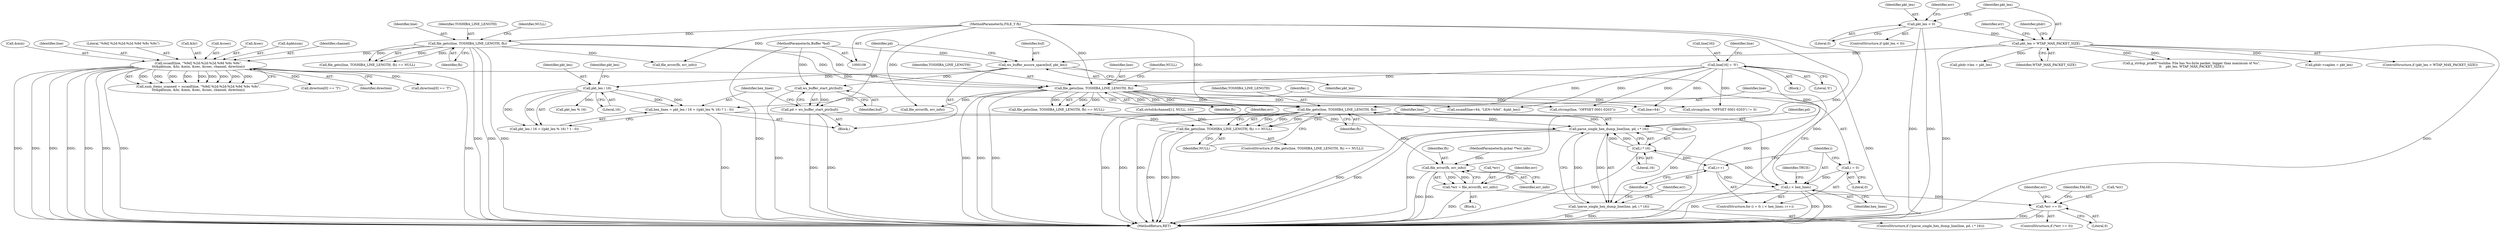 digraph "0_wireshark_3270dfac43da861c714df76513456b46765ff47f@API" {
"1000446" [label="(Call,file_gets(line, TOSHIBA_LINE_LENGTH, fh))"];
"1000222" [label="(Call,line[16] = '\0')"];
"1000472" [label="(Call,parse_single_hex_dump_line(line, pd, i * 16))"];
"1000446" [label="(Call,file_gets(line, TOSHIBA_LINE_LENGTH, fh))"];
"1000198" [label="(Call,file_gets(line, TOSHIBA_LINE_LENGTH, fh))"];
"1000163" [label="(Call,sscanf(line, \"%9d] %2d:%2d:%2d.%9d %9s %9s\",\n\t\t\t&pktnum, &hr, &min, &sec, &csec, channel, direction))"];
"1000137" [label="(Call,file_gets(line, TOSHIBA_LINE_LENGTH, fh))"];
"1000109" [label="(MethodParameterIn,FILE_T fh)"];
"1000418" [label="(Call,pd = ws_buffer_start_ptr(buf))"];
"1000420" [label="(Call,ws_buffer_start_ptr(buf))"];
"1000415" [label="(Call,ws_buffer_assure_space(buf, pkt_len))"];
"1000111" [label="(MethodParameterIn,Buffer *buf)"];
"1000274" [label="(Call,pkt_len > WTAP_MAX_PACKET_SIZE)"];
"1000258" [label="(Call,pkt_len < 0)"];
"1000475" [label="(Call,i * 16)"];
"1000438" [label="(Call,i < hex_lines)"];
"1000441" [label="(Call,i++)"];
"1000435" [label="(Call,i = 0)"];
"1000422" [label="(Call,hex_lines = pkt_len / 16 + ((pkt_len % 16) ? 1 : 0))"];
"1000425" [label="(Call,pkt_len / 16)"];
"1000445" [label="(Call,file_gets(line, TOSHIBA_LINE_LENGTH, fh) == NULL)"];
"1000455" [label="(Call,file_error(fh, err_info))"];
"1000452" [label="(Call,*err = file_error(fh, err_info))"];
"1000459" [label="(Call,*err == 0)"];
"1000471" [label="(Call,!parse_single_hex_dump_line(line, pd, i * 16))"];
"1000354" [label="(Call,direction[0] == 'T')"];
"1000195" [label="(Block,)"];
"1000228" [label="(Call,strcmp(line, \"OFFSET 0001-0203\"))"];
"1000449" [label="(Identifier,fh)"];
"1000140" [label="(Identifier,fh)"];
"1000452" [label="(Call,*err = file_error(fh, err_info))"];
"1000235" [label="(Call,line+64)"];
"1000462" [label="(Literal,0)"];
"1000472" [label="(Call,parse_single_hex_dump_line(line, pd, i * 16))"];
"1000456" [label="(Identifier,fh)"];
"1000447" [label="(Identifier,line)"];
"1000177" [label="(Identifier,direction)"];
"1000258" [label="(Call,pkt_len < 0)"];
"1000422" [label="(Call,hex_lines = pkt_len / 16 + ((pkt_len % 16) ? 1 : 0))"];
"1000257" [label="(ControlStructure,if (pkt_len < 0))"];
"1000111" [label="(MethodParameterIn,Buffer *buf)"];
"1000471" [label="(Call,!parse_single_hex_dump_line(line, pd, i * 16))"];
"1000439" [label="(Identifier,i)"];
"1000280" [label="(Identifier,err)"];
"1000458" [label="(ControlStructure,if (*err == 0))"];
"1000198" [label="(Call,file_gets(line, TOSHIBA_LINE_LENGTH, fh))"];
"1000276" [label="(Identifier,WTAP_MAX_PACKET_SIZE)"];
"1000427" [label="(Literal,16)"];
"1000114" [label="(Block,)"];
"1000166" [label="(Call,&pktnum)"];
"1000455" [label="(Call,file_error(fh, err_info))"];
"1000477" [label="(Literal,16)"];
"1000424" [label="(Call,pkt_len / 16 + ((pkt_len % 16) ? 1 : 0))"];
"1000226" [label="(Literal,'\0')"];
"1000259" [label="(Identifier,pkt_len)"];
"1000141" [label="(Identifier,NULL)"];
"1000445" [label="(Call,file_gets(line, TOSHIBA_LINE_LENGTH, fh) == NULL)"];
"1000417" [label="(Identifier,pkt_len)"];
"1000163" [label="(Call,sscanf(line, \"%9d] %2d:%2d:%2d.%9d %9s %9s\",\n\t\t\t&pktnum, &hr, &min, &sec, &csec, channel, direction))"];
"1000176" [label="(Identifier,channel)"];
"1000491" [label="(Identifier,TRUE)"];
"1000469" [label="(Identifier,FALSE)"];
"1000275" [label="(Identifier,pkt_len)"];
"1000222" [label="(Call,line[16] = '\0')"];
"1000415" [label="(Call,ws_buffer_assure_space(buf, pkt_len))"];
"1000475" [label="(Call,i * 16)"];
"1000229" [label="(Identifier,line)"];
"1000260" [label="(Literal,0)"];
"1000274" [label="(Call,pkt_len > WTAP_MAX_PACKET_SIZE)"];
"1000442" [label="(Identifier,i)"];
"1000470" [label="(ControlStructure,if (!parse_single_hex_dump_line(line, pd, i * 16)))"];
"1000450" [label="(Identifier,NULL)"];
"1000473" [label="(Identifier,line)"];
"1000207" [label="(Call,file_error(fh, err_info))"];
"1000199" [label="(Identifier,line)"];
"1000137" [label="(Call,file_gets(line, TOSHIBA_LINE_LENGTH, fh))"];
"1000285" [label="(Call,g_strdup_printf(\"toshiba: File has %u-byte packet, bigger than maximum of %u\",\n\t\t    pkt_len, WTAP_MAX_PACKET_SIZE))"];
"1000234" [label="(Call,sscanf(line+64, \"LEN=%9d\", &pkt_len))"];
"1000430" [label="(Identifier,pkt_len)"];
"1000474" [label="(Identifier,pd)"];
"1000460" [label="(Call,*err)"];
"1000459" [label="(Call,*err == 0)"];
"1000416" [label="(Identifier,buf)"];
"1000426" [label="(Identifier,pkt_len)"];
"1000327" [label="(Call,phdr->caplen = pkt_len)"];
"1000438" [label="(Call,i < hex_lines)"];
"1000138" [label="(Identifier,line)"];
"1000457" [label="(Identifier,err_info)"];
"1000387" [label="(Call,direction[0] == 'T')"];
"1000170" [label="(Call,&min)"];
"1000466" [label="(Identifier,err)"];
"1000223" [label="(Call,line[16])"];
"1000113" [label="(MethodParameterIn,gchar **err_info)"];
"1000421" [label="(Identifier,buf)"];
"1000164" [label="(Identifier,line)"];
"1000165" [label="(Literal,\"%9d] %2d:%2d:%2d.%9d %9s %9s\")"];
"1000202" [label="(Identifier,NULL)"];
"1000197" [label="(Call,file_gets(line, TOSHIBA_LINE_LENGTH, fh) == NULL)"];
"1000425" [label="(Call,pkt_len / 16)"];
"1000492" [label="(MethodReturn,RET)"];
"1000367" [label="(Call,strtol(&channel[1], NULL, 10))"];
"1000437" [label="(Literal,0)"];
"1000146" [label="(Call,file_error(fh, err_info))"];
"1000454" [label="(Identifier,err)"];
"1000451" [label="(Block,)"];
"1000476" [label="(Identifier,i)"];
"1000109" [label="(MethodParameterIn,FILE_T fh)"];
"1000446" [label="(Call,file_gets(line, TOSHIBA_LINE_LENGTH, fh))"];
"1000200" [label="(Identifier,TOSHIBA_LINE_LENGTH)"];
"1000168" [label="(Call,&hr)"];
"1000273" [label="(ControlStructure,if (pkt_len > WTAP_MAX_PACKET_SIZE))"];
"1000227" [label="(Call,strcmp(line, \"OFFSET 0001-0203\") != 0)"];
"1000436" [label="(Identifier,i)"];
"1000136" [label="(Call,file_gets(line, TOSHIBA_LINE_LENGTH, fh) == NULL)"];
"1000161" [label="(Call,num_items_scanned = sscanf(line, \"%9d] %2d:%2d:%2d.%9d %9s %9s\",\n\t\t\t&pktnum, &hr, &min, &sec, &csec, channel, direction))"];
"1000332" [label="(Call,phdr->len = pkt_len)"];
"1000440" [label="(Identifier,hex_lines)"];
"1000174" [label="(Call,&csec)"];
"1000429" [label="(Call,pkt_len % 16)"];
"1000448" [label="(Identifier,TOSHIBA_LINE_LENGTH)"];
"1000423" [label="(Identifier,hex_lines)"];
"1000201" [label="(Identifier,fh)"];
"1000139" [label="(Identifier,TOSHIBA_LINE_LENGTH)"];
"1000461" [label="(Identifier,err)"];
"1000420" [label="(Call,ws_buffer_start_ptr(buf))"];
"1000453" [label="(Call,*err)"];
"1000419" [label="(Identifier,pd)"];
"1000264" [label="(Identifier,err)"];
"1000444" [label="(ControlStructure,if (file_gets(line, TOSHIBA_LINE_LENGTH, fh) == NULL))"];
"1000434" [label="(ControlStructure,for (i = 0; i < hex_lines; i++))"];
"1000435" [label="(Call,i = 0)"];
"1000481" [label="(Identifier,err)"];
"1000418" [label="(Call,pd = ws_buffer_start_ptr(buf))"];
"1000172" [label="(Call,&sec)"];
"1000293" [label="(Identifier,phdr)"];
"1000441" [label="(Call,i++)"];
"1000446" -> "1000445"  [label="AST: "];
"1000446" -> "1000449"  [label="CFG: "];
"1000447" -> "1000446"  [label="AST: "];
"1000448" -> "1000446"  [label="AST: "];
"1000449" -> "1000446"  [label="AST: "];
"1000450" -> "1000446"  [label="CFG: "];
"1000446" -> "1000492"  [label="DDG: "];
"1000446" -> "1000492"  [label="DDG: "];
"1000446" -> "1000492"  [label="DDG: "];
"1000446" -> "1000445"  [label="DDG: "];
"1000446" -> "1000445"  [label="DDG: "];
"1000446" -> "1000445"  [label="DDG: "];
"1000222" -> "1000446"  [label="DDG: "];
"1000472" -> "1000446"  [label="DDG: "];
"1000198" -> "1000446"  [label="DDG: "];
"1000198" -> "1000446"  [label="DDG: "];
"1000198" -> "1000446"  [label="DDG: "];
"1000109" -> "1000446"  [label="DDG: "];
"1000446" -> "1000455"  [label="DDG: "];
"1000446" -> "1000472"  [label="DDG: "];
"1000222" -> "1000195"  [label="AST: "];
"1000222" -> "1000226"  [label="CFG: "];
"1000223" -> "1000222"  [label="AST: "];
"1000226" -> "1000222"  [label="AST: "];
"1000229" -> "1000222"  [label="CFG: "];
"1000222" -> "1000492"  [label="DDG: "];
"1000222" -> "1000198"  [label="DDG: "];
"1000222" -> "1000227"  [label="DDG: "];
"1000222" -> "1000228"  [label="DDG: "];
"1000222" -> "1000234"  [label="DDG: "];
"1000222" -> "1000235"  [label="DDG: "];
"1000222" -> "1000472"  [label="DDG: "];
"1000472" -> "1000471"  [label="AST: "];
"1000472" -> "1000475"  [label="CFG: "];
"1000473" -> "1000472"  [label="AST: "];
"1000474" -> "1000472"  [label="AST: "];
"1000475" -> "1000472"  [label="AST: "];
"1000471" -> "1000472"  [label="CFG: "];
"1000472" -> "1000492"  [label="DDG: "];
"1000472" -> "1000492"  [label="DDG: "];
"1000472" -> "1000492"  [label="DDG: "];
"1000472" -> "1000471"  [label="DDG: "];
"1000472" -> "1000471"  [label="DDG: "];
"1000472" -> "1000471"  [label="DDG: "];
"1000418" -> "1000472"  [label="DDG: "];
"1000475" -> "1000472"  [label="DDG: "];
"1000475" -> "1000472"  [label="DDG: "];
"1000198" -> "1000197"  [label="AST: "];
"1000198" -> "1000201"  [label="CFG: "];
"1000199" -> "1000198"  [label="AST: "];
"1000200" -> "1000198"  [label="AST: "];
"1000201" -> "1000198"  [label="AST: "];
"1000202" -> "1000198"  [label="CFG: "];
"1000198" -> "1000492"  [label="DDG: "];
"1000198" -> "1000492"  [label="DDG: "];
"1000198" -> "1000492"  [label="DDG: "];
"1000198" -> "1000197"  [label="DDG: "];
"1000198" -> "1000197"  [label="DDG: "];
"1000198" -> "1000197"  [label="DDG: "];
"1000163" -> "1000198"  [label="DDG: "];
"1000137" -> "1000198"  [label="DDG: "];
"1000137" -> "1000198"  [label="DDG: "];
"1000109" -> "1000198"  [label="DDG: "];
"1000198" -> "1000207"  [label="DDG: "];
"1000198" -> "1000227"  [label="DDG: "];
"1000198" -> "1000228"  [label="DDG: "];
"1000198" -> "1000234"  [label="DDG: "];
"1000198" -> "1000235"  [label="DDG: "];
"1000163" -> "1000161"  [label="AST: "];
"1000163" -> "1000177"  [label="CFG: "];
"1000164" -> "1000163"  [label="AST: "];
"1000165" -> "1000163"  [label="AST: "];
"1000166" -> "1000163"  [label="AST: "];
"1000168" -> "1000163"  [label="AST: "];
"1000170" -> "1000163"  [label="AST: "];
"1000172" -> "1000163"  [label="AST: "];
"1000174" -> "1000163"  [label="AST: "];
"1000176" -> "1000163"  [label="AST: "];
"1000177" -> "1000163"  [label="AST: "];
"1000161" -> "1000163"  [label="CFG: "];
"1000163" -> "1000492"  [label="DDG: "];
"1000163" -> "1000492"  [label="DDG: "];
"1000163" -> "1000492"  [label="DDG: "];
"1000163" -> "1000492"  [label="DDG: "];
"1000163" -> "1000492"  [label="DDG: "];
"1000163" -> "1000492"  [label="DDG: "];
"1000163" -> "1000492"  [label="DDG: "];
"1000163" -> "1000492"  [label="DDG: "];
"1000163" -> "1000161"  [label="DDG: "];
"1000163" -> "1000161"  [label="DDG: "];
"1000163" -> "1000161"  [label="DDG: "];
"1000163" -> "1000161"  [label="DDG: "];
"1000163" -> "1000161"  [label="DDG: "];
"1000163" -> "1000161"  [label="DDG: "];
"1000163" -> "1000161"  [label="DDG: "];
"1000163" -> "1000161"  [label="DDG: "];
"1000163" -> "1000161"  [label="DDG: "];
"1000137" -> "1000163"  [label="DDG: "];
"1000163" -> "1000354"  [label="DDG: "];
"1000163" -> "1000387"  [label="DDG: "];
"1000137" -> "1000136"  [label="AST: "];
"1000137" -> "1000140"  [label="CFG: "];
"1000138" -> "1000137"  [label="AST: "];
"1000139" -> "1000137"  [label="AST: "];
"1000140" -> "1000137"  [label="AST: "];
"1000141" -> "1000137"  [label="CFG: "];
"1000137" -> "1000492"  [label="DDG: "];
"1000137" -> "1000492"  [label="DDG: "];
"1000137" -> "1000492"  [label="DDG: "];
"1000137" -> "1000136"  [label="DDG: "];
"1000137" -> "1000136"  [label="DDG: "];
"1000137" -> "1000136"  [label="DDG: "];
"1000109" -> "1000137"  [label="DDG: "];
"1000137" -> "1000146"  [label="DDG: "];
"1000109" -> "1000108"  [label="AST: "];
"1000109" -> "1000492"  [label="DDG: "];
"1000109" -> "1000146"  [label="DDG: "];
"1000109" -> "1000207"  [label="DDG: "];
"1000109" -> "1000455"  [label="DDG: "];
"1000418" -> "1000114"  [label="AST: "];
"1000418" -> "1000420"  [label="CFG: "];
"1000419" -> "1000418"  [label="AST: "];
"1000420" -> "1000418"  [label="AST: "];
"1000423" -> "1000418"  [label="CFG: "];
"1000418" -> "1000492"  [label="DDG: "];
"1000418" -> "1000492"  [label="DDG: "];
"1000420" -> "1000418"  [label="DDG: "];
"1000420" -> "1000421"  [label="CFG: "];
"1000421" -> "1000420"  [label="AST: "];
"1000420" -> "1000492"  [label="DDG: "];
"1000415" -> "1000420"  [label="DDG: "];
"1000111" -> "1000420"  [label="DDG: "];
"1000415" -> "1000114"  [label="AST: "];
"1000415" -> "1000417"  [label="CFG: "];
"1000416" -> "1000415"  [label="AST: "];
"1000417" -> "1000415"  [label="AST: "];
"1000419" -> "1000415"  [label="CFG: "];
"1000415" -> "1000492"  [label="DDG: "];
"1000111" -> "1000415"  [label="DDG: "];
"1000274" -> "1000415"  [label="DDG: "];
"1000415" -> "1000425"  [label="DDG: "];
"1000111" -> "1000108"  [label="AST: "];
"1000111" -> "1000492"  [label="DDG: "];
"1000274" -> "1000273"  [label="AST: "];
"1000274" -> "1000276"  [label="CFG: "];
"1000275" -> "1000274"  [label="AST: "];
"1000276" -> "1000274"  [label="AST: "];
"1000280" -> "1000274"  [label="CFG: "];
"1000293" -> "1000274"  [label="CFG: "];
"1000274" -> "1000492"  [label="DDG: "];
"1000274" -> "1000492"  [label="DDG: "];
"1000258" -> "1000274"  [label="DDG: "];
"1000274" -> "1000285"  [label="DDG: "];
"1000274" -> "1000285"  [label="DDG: "];
"1000274" -> "1000327"  [label="DDG: "];
"1000274" -> "1000332"  [label="DDG: "];
"1000258" -> "1000257"  [label="AST: "];
"1000258" -> "1000260"  [label="CFG: "];
"1000259" -> "1000258"  [label="AST: "];
"1000260" -> "1000258"  [label="AST: "];
"1000264" -> "1000258"  [label="CFG: "];
"1000275" -> "1000258"  [label="CFG: "];
"1000258" -> "1000492"  [label="DDG: "];
"1000258" -> "1000492"  [label="DDG: "];
"1000475" -> "1000477"  [label="CFG: "];
"1000476" -> "1000475"  [label="AST: "];
"1000477" -> "1000475"  [label="AST: "];
"1000475" -> "1000492"  [label="DDG: "];
"1000475" -> "1000441"  [label="DDG: "];
"1000438" -> "1000475"  [label="DDG: "];
"1000438" -> "1000434"  [label="AST: "];
"1000438" -> "1000440"  [label="CFG: "];
"1000439" -> "1000438"  [label="AST: "];
"1000440" -> "1000438"  [label="AST: "];
"1000447" -> "1000438"  [label="CFG: "];
"1000491" -> "1000438"  [label="CFG: "];
"1000438" -> "1000492"  [label="DDG: "];
"1000438" -> "1000492"  [label="DDG: "];
"1000438" -> "1000492"  [label="DDG: "];
"1000441" -> "1000438"  [label="DDG: "];
"1000435" -> "1000438"  [label="DDG: "];
"1000422" -> "1000438"  [label="DDG: "];
"1000441" -> "1000434"  [label="AST: "];
"1000441" -> "1000442"  [label="CFG: "];
"1000442" -> "1000441"  [label="AST: "];
"1000439" -> "1000441"  [label="CFG: "];
"1000435" -> "1000434"  [label="AST: "];
"1000435" -> "1000437"  [label="CFG: "];
"1000436" -> "1000435"  [label="AST: "];
"1000437" -> "1000435"  [label="AST: "];
"1000439" -> "1000435"  [label="CFG: "];
"1000422" -> "1000114"  [label="AST: "];
"1000422" -> "1000424"  [label="CFG: "];
"1000423" -> "1000422"  [label="AST: "];
"1000424" -> "1000422"  [label="AST: "];
"1000436" -> "1000422"  [label="CFG: "];
"1000422" -> "1000492"  [label="DDG: "];
"1000425" -> "1000422"  [label="DDG: "];
"1000425" -> "1000422"  [label="DDG: "];
"1000425" -> "1000424"  [label="AST: "];
"1000425" -> "1000427"  [label="CFG: "];
"1000426" -> "1000425"  [label="AST: "];
"1000427" -> "1000425"  [label="AST: "];
"1000430" -> "1000425"  [label="CFG: "];
"1000425" -> "1000424"  [label="DDG: "];
"1000425" -> "1000424"  [label="DDG: "];
"1000425" -> "1000429"  [label="DDG: "];
"1000445" -> "1000444"  [label="AST: "];
"1000445" -> "1000450"  [label="CFG: "];
"1000450" -> "1000445"  [label="AST: "];
"1000454" -> "1000445"  [label="CFG: "];
"1000473" -> "1000445"  [label="CFG: "];
"1000445" -> "1000492"  [label="DDG: "];
"1000445" -> "1000492"  [label="DDG: "];
"1000445" -> "1000492"  [label="DDG: "];
"1000367" -> "1000445"  [label="DDG: "];
"1000197" -> "1000445"  [label="DDG: "];
"1000455" -> "1000452"  [label="AST: "];
"1000455" -> "1000457"  [label="CFG: "];
"1000456" -> "1000455"  [label="AST: "];
"1000457" -> "1000455"  [label="AST: "];
"1000452" -> "1000455"  [label="CFG: "];
"1000455" -> "1000492"  [label="DDG: "];
"1000455" -> "1000492"  [label="DDG: "];
"1000455" -> "1000452"  [label="DDG: "];
"1000455" -> "1000452"  [label="DDG: "];
"1000113" -> "1000455"  [label="DDG: "];
"1000452" -> "1000451"  [label="AST: "];
"1000453" -> "1000452"  [label="AST: "];
"1000461" -> "1000452"  [label="CFG: "];
"1000452" -> "1000492"  [label="DDG: "];
"1000452" -> "1000459"  [label="DDG: "];
"1000459" -> "1000458"  [label="AST: "];
"1000459" -> "1000462"  [label="CFG: "];
"1000460" -> "1000459"  [label="AST: "];
"1000462" -> "1000459"  [label="AST: "];
"1000466" -> "1000459"  [label="CFG: "];
"1000469" -> "1000459"  [label="CFG: "];
"1000459" -> "1000492"  [label="DDG: "];
"1000459" -> "1000492"  [label="DDG: "];
"1000471" -> "1000470"  [label="AST: "];
"1000481" -> "1000471"  [label="CFG: "];
"1000442" -> "1000471"  [label="CFG: "];
"1000471" -> "1000492"  [label="DDG: "];
"1000471" -> "1000492"  [label="DDG: "];
}
